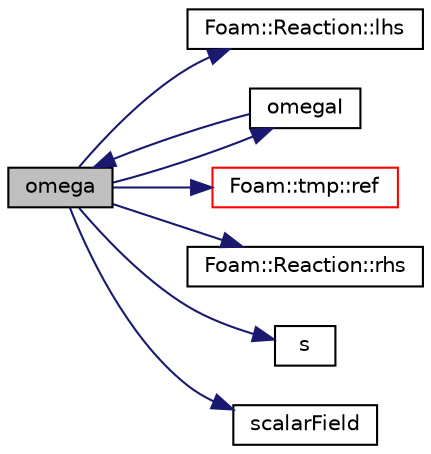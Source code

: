 digraph "omega"
{
  bgcolor="transparent";
  edge [fontname="Helvetica",fontsize="10",labelfontname="Helvetica",labelfontsize="10"];
  node [fontname="Helvetica",fontsize="10",shape=record];
  rankdir="LR";
  Node1 [label="omega",height=0.2,width=0.4,color="black", fillcolor="grey75", style="filled", fontcolor="black"];
  Node1 -> Node2 [color="midnightblue",fontsize="10",style="solid",fontname="Helvetica"];
  Node2 [label="Foam::Reaction::lhs",height=0.2,width=0.4,color="black",URL="$a02140.html#a1abc212f23331e7cd689dcd173a715fc"];
  Node1 -> Node3 [color="midnightblue",fontsize="10",style="solid",fontname="Helvetica"];
  Node3 [label="omegaI",height=0.2,width=0.4,color="black",URL="$a00265.html#a2b8c5f0b405d4b5d98ab125fa0bc190b",tooltip="Return the reaction rate for iReaction and the reference. "];
  Node3 -> Node1 [color="midnightblue",fontsize="10",style="solid",fontname="Helvetica"];
  Node1 -> Node4 [color="midnightblue",fontsize="10",style="solid",fontname="Helvetica"];
  Node4 [label="Foam::tmp::ref",height=0.2,width=0.4,color="red",URL="$a02694.html#a355da090b61b5b48e7435dec5942b7e9",tooltip="Return non-const reference or generate a fatal error. "];
  Node1 -> Node5 [color="midnightblue",fontsize="10",style="solid",fontname="Helvetica"];
  Node5 [label="Foam::Reaction::rhs",height=0.2,width=0.4,color="black",URL="$a02140.html#aa63a0b959ae5fa84f216315302b5c4ee"];
  Node1 -> Node6 [color="midnightblue",fontsize="10",style="solid",fontname="Helvetica"];
  Node6 [label="s",height=0.2,width=0.4,color="black",URL="$a04405.html#a6d6b99210a64ad23792eb7a3b0411c42"];
  Node1 -> Node7 [color="midnightblue",fontsize="10",style="solid",fontname="Helvetica"];
  Node7 [label="scalarField",height=0.2,width=0.4,color="black",URL="$a04443.html#afcd8855c276a98ae9604b35c8fb5b81e"];
}

